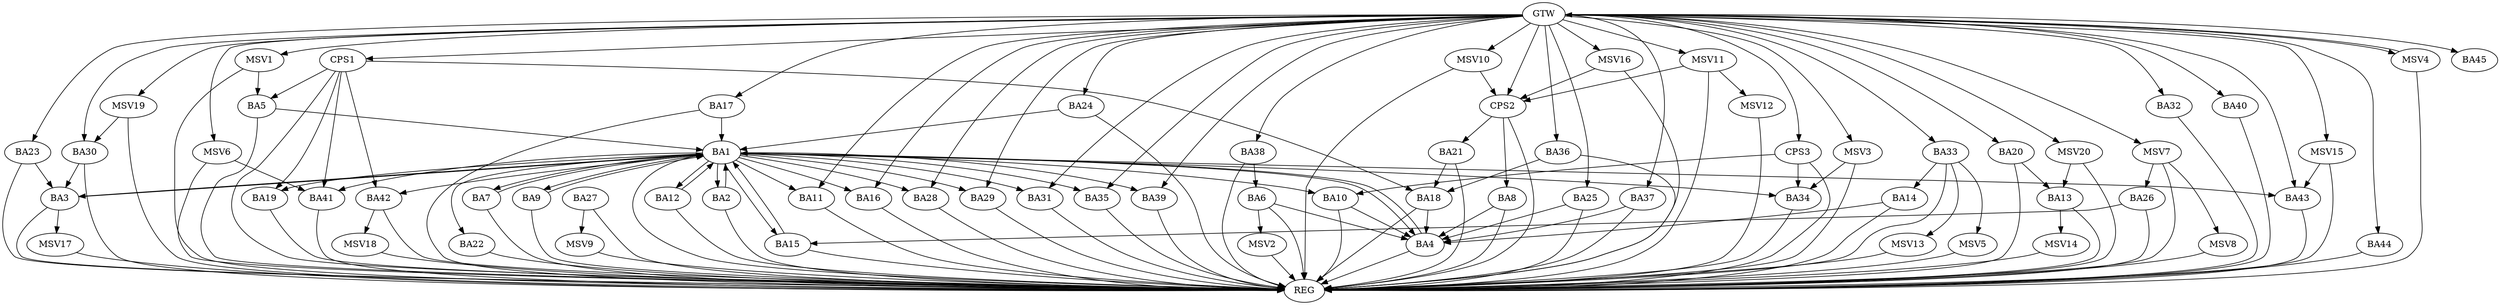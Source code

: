 strict digraph G {
  BA1 [ label="BA1" ];
  BA2 [ label="BA2" ];
  BA3 [ label="BA3" ];
  BA4 [ label="BA4" ];
  BA5 [ label="BA5" ];
  BA6 [ label="BA6" ];
  BA7 [ label="BA7" ];
  BA8 [ label="BA8" ];
  BA9 [ label="BA9" ];
  BA10 [ label="BA10" ];
  BA11 [ label="BA11" ];
  BA12 [ label="BA12" ];
  BA13 [ label="BA13" ];
  BA14 [ label="BA14" ];
  BA15 [ label="BA15" ];
  BA16 [ label="BA16" ];
  BA17 [ label="BA17" ];
  BA18 [ label="BA18" ];
  BA19 [ label="BA19" ];
  BA20 [ label="BA20" ];
  BA21 [ label="BA21" ];
  BA22 [ label="BA22" ];
  BA23 [ label="BA23" ];
  BA24 [ label="BA24" ];
  BA25 [ label="BA25" ];
  BA26 [ label="BA26" ];
  BA27 [ label="BA27" ];
  BA28 [ label="BA28" ];
  BA29 [ label="BA29" ];
  BA30 [ label="BA30" ];
  BA31 [ label="BA31" ];
  BA32 [ label="BA32" ];
  BA33 [ label="BA33" ];
  BA34 [ label="BA34" ];
  BA35 [ label="BA35" ];
  BA36 [ label="BA36" ];
  BA37 [ label="BA37" ];
  BA38 [ label="BA38" ];
  BA39 [ label="BA39" ];
  BA40 [ label="BA40" ];
  BA41 [ label="BA41" ];
  BA42 [ label="BA42" ];
  BA43 [ label="BA43" ];
  BA44 [ label="BA44" ];
  BA45 [ label="BA45" ];
  CPS1 [ label="CPS1" ];
  CPS2 [ label="CPS2" ];
  CPS3 [ label="CPS3" ];
  GTW [ label="GTW" ];
  REG [ label="REG" ];
  MSV1 [ label="MSV1" ];
  MSV2 [ label="MSV2" ];
  MSV3 [ label="MSV3" ];
  MSV4 [ label="MSV4" ];
  MSV5 [ label="MSV5" ];
  MSV6 [ label="MSV6" ];
  MSV7 [ label="MSV7" ];
  MSV8 [ label="MSV8" ];
  MSV9 [ label="MSV9" ];
  MSV10 [ label="MSV10" ];
  MSV11 [ label="MSV11" ];
  MSV12 [ label="MSV12" ];
  MSV13 [ label="MSV13" ];
  MSV14 [ label="MSV14" ];
  MSV15 [ label="MSV15" ];
  MSV16 [ label="MSV16" ];
  MSV17 [ label="MSV17" ];
  MSV18 [ label="MSV18" ];
  MSV19 [ label="MSV19" ];
  MSV20 [ label="MSV20" ];
  BA1 -> BA2;
  BA2 -> BA1;
  BA3 -> BA1;
  BA4 -> BA1;
  BA5 -> BA1;
  BA6 -> BA4;
  BA7 -> BA1;
  BA8 -> BA4;
  BA9 -> BA1;
  BA10 -> BA4;
  BA12 -> BA1;
  BA14 -> BA4;
  BA15 -> BA1;
  BA17 -> BA1;
  BA18 -> BA4;
  BA20 -> BA13;
  BA21 -> BA18;
  BA23 -> BA3;
  BA24 -> BA1;
  BA25 -> BA4;
  BA26 -> BA15;
  BA30 -> BA3;
  BA33 -> BA14;
  BA36 -> BA18;
  BA37 -> BA4;
  BA38 -> BA6;
  CPS1 -> BA42;
  CPS1 -> BA19;
  CPS1 -> BA18;
  CPS1 -> BA41;
  CPS1 -> BA5;
  CPS2 -> BA21;
  CPS2 -> BA8;
  CPS3 -> BA34;
  CPS3 -> BA10;
  GTW -> BA11;
  GTW -> BA16;
  GTW -> BA17;
  GTW -> BA20;
  GTW -> BA23;
  GTW -> BA24;
  GTW -> BA25;
  GTW -> BA28;
  GTW -> BA29;
  GTW -> BA30;
  GTW -> BA31;
  GTW -> BA32;
  GTW -> BA33;
  GTW -> BA35;
  GTW -> BA36;
  GTW -> BA37;
  GTW -> BA38;
  GTW -> BA39;
  GTW -> BA40;
  GTW -> BA43;
  GTW -> BA44;
  GTW -> BA45;
  GTW -> CPS1;
  GTW -> CPS2;
  GTW -> CPS3;
  BA1 -> REG;
  BA2 -> REG;
  BA3 -> REG;
  BA4 -> REG;
  BA5 -> REG;
  BA6 -> REG;
  BA7 -> REG;
  BA8 -> REG;
  BA9 -> REG;
  BA10 -> REG;
  BA11 -> REG;
  BA12 -> REG;
  BA13 -> REG;
  BA14 -> REG;
  BA15 -> REG;
  BA16 -> REG;
  BA17 -> REG;
  BA18 -> REG;
  BA19 -> REG;
  BA20 -> REG;
  BA21 -> REG;
  BA22 -> REG;
  BA23 -> REG;
  BA24 -> REG;
  BA25 -> REG;
  BA26 -> REG;
  BA27 -> REG;
  BA28 -> REG;
  BA29 -> REG;
  BA30 -> REG;
  BA31 -> REG;
  BA32 -> REG;
  BA33 -> REG;
  BA34 -> REG;
  BA35 -> REG;
  BA36 -> REG;
  BA37 -> REG;
  BA38 -> REG;
  BA39 -> REG;
  BA40 -> REG;
  BA41 -> REG;
  BA42 -> REG;
  BA43 -> REG;
  BA44 -> REG;
  CPS1 -> REG;
  CPS2 -> REG;
  CPS3 -> REG;
  BA1 -> BA35;
  BA1 -> BA42;
  BA1 -> BA41;
  BA1 -> BA34;
  BA1 -> BA9;
  BA1 -> BA11;
  BA1 -> BA29;
  BA1 -> BA7;
  BA1 -> BA15;
  BA1 -> BA39;
  BA1 -> BA12;
  BA1 -> BA31;
  BA1 -> BA43;
  BA1 -> BA4;
  BA1 -> BA10;
  BA1 -> BA28;
  BA1 -> BA19;
  BA1 -> BA16;
  BA1 -> BA3;
  BA1 -> BA22;
  MSV1 -> BA5;
  GTW -> MSV1;
  MSV1 -> REG;
  BA6 -> MSV2;
  MSV2 -> REG;
  MSV3 -> BA34;
  GTW -> MSV3;
  MSV3 -> REG;
  MSV4 -> GTW;
  GTW -> MSV4;
  MSV4 -> REG;
  BA33 -> MSV5;
  MSV5 -> REG;
  MSV6 -> BA41;
  GTW -> MSV6;
  MSV6 -> REG;
  MSV7 -> BA26;
  GTW -> MSV7;
  MSV7 -> REG;
  MSV7 -> MSV8;
  MSV8 -> REG;
  BA27 -> MSV9;
  MSV9 -> REG;
  MSV10 -> CPS2;
  GTW -> MSV10;
  MSV10 -> REG;
  MSV11 -> CPS2;
  GTW -> MSV11;
  MSV11 -> REG;
  MSV11 -> MSV12;
  MSV12 -> REG;
  BA33 -> MSV13;
  MSV13 -> REG;
  BA13 -> MSV14;
  MSV14 -> REG;
  MSV15 -> BA43;
  GTW -> MSV15;
  MSV15 -> REG;
  MSV16 -> CPS2;
  GTW -> MSV16;
  MSV16 -> REG;
  BA3 -> MSV17;
  MSV17 -> REG;
  BA42 -> MSV18;
  MSV18 -> REG;
  MSV19 -> BA30;
  GTW -> MSV19;
  MSV19 -> REG;
  MSV20 -> BA13;
  GTW -> MSV20;
  MSV20 -> REG;
}
